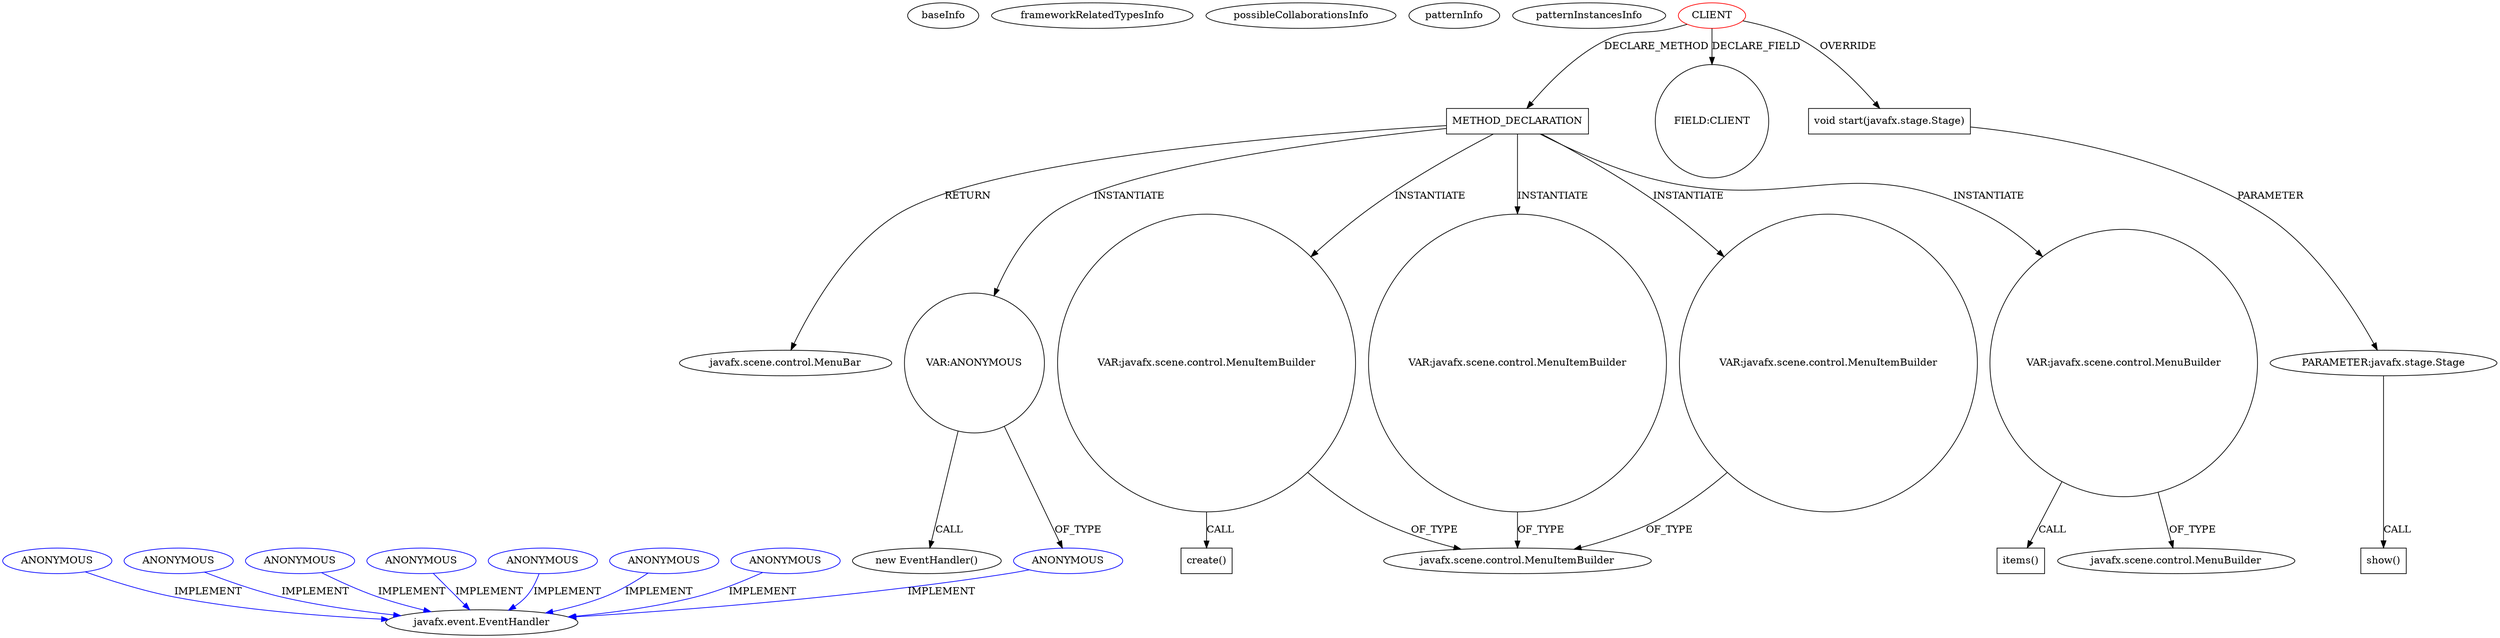 digraph {
baseInfo[graphId=3953,category="pattern",isAnonymous=false,possibleRelation=false]
frameworkRelatedTypesInfo[]
possibleCollaborationsInfo[]
patternInfo[frequency=2.0,patternRootClient=0]
patternInstancesInfo[0="JoshRobertson-BFSim~/JoshRobertson-BFSim/BFSim-master/src/simulator/FXLauncher.java~FXLauncher~715",1="KraiZeur-library~/KraiZeur-library/library-master/src/application/main/Main.java~Main~737"]
115[label="javafx.scene.control.MenuBuilder",vertexType="FRAMEWORK_CLASS_TYPE",isFrameworkType=false]
267[label="VAR:javafx.scene.control.MenuBuilder",vertexType="VARIABLE_EXPRESION",isFrameworkType=false,shape=circle]
268[label="items()",vertexType="INSIDE_CALL",isFrameworkType=false,shape=box]
37[label="METHOD_DECLARATION",vertexType="CLIENT_METHOD_DECLARATION",isFrameworkType=false,shape=box]
0[label="CLIENT",vertexType="ROOT_CLIENT_CLASS_DECLARATION",isFrameworkType=false,color=red]
38[label="javafx.scene.control.MenuBar",vertexType="FRAMEWORK_CLASS_TYPE",isFrameworkType=false]
261[label="VAR:ANONYMOUS",vertexType="VARIABLE_EXPRESION",isFrameworkType=false,shape=circle]
262[label="ANONYMOUS",vertexType="REFERENCE_ANONYMOUS_DECLARATION",isFrameworkType=false,color=blue]
260[label="new EventHandler()",vertexType="CONSTRUCTOR_CALL",isFrameworkType=false]
6[label="FIELD:CLIENT",vertexType="FIELD_DECLARATION",isFrameworkType=false,shape=circle]
9[label="void start(javafx.stage.Stage)",vertexType="OVERRIDING_METHOD_DECLARATION",isFrameworkType=false,shape=box]
10[label="PARAMETER:javafx.stage.Stage",vertexType="PARAMETER_DECLARATION",isFrameworkType=false]
13[label="show()",vertexType="INSIDE_CALL",isFrameworkType=false,shape=box]
98[label="javafx.event.EventHandler",vertexType="FRAMEWORK_INTERFACE_TYPE",isFrameworkType=false]
186[label="ANONYMOUS",vertexType="REFERENCE_ANONYMOUS_DECLARATION",isFrameworkType=false,color=blue]
141[label="ANONYMOUS",vertexType="REFERENCE_ANONYMOUS_DECLARATION",isFrameworkType=false,color=blue]
111[label="ANONYMOUS",vertexType="REFERENCE_ANONYMOUS_DECLARATION",isFrameworkType=false,color=blue]
97[label="ANONYMOUS",vertexType="REFERENCE_ANONYMOUS_DECLARATION",isFrameworkType=false,color=blue]
104[label="ANONYMOUS",vertexType="REFERENCE_ANONYMOUS_DECLARATION",isFrameworkType=false,color=blue]
224[label="ANONYMOUS",vertexType="REFERENCE_ANONYMOUS_DECLARATION",isFrameworkType=false,color=blue]
247[label="ANONYMOUS",vertexType="REFERENCE_ANONYMOUS_DECLARATION",isFrameworkType=false,color=blue]
252[label="VAR:javafx.scene.control.MenuItemBuilder",vertexType="VARIABLE_EXPRESION",isFrameworkType=false,shape=circle]
44[label="javafx.scene.control.MenuItemBuilder",vertexType="FRAMEWORK_CLASS_TYPE",isFrameworkType=false]
54[label="VAR:javafx.scene.control.MenuItemBuilder",vertexType="VARIABLE_EXPRESION",isFrameworkType=false,shape=circle]
150[label="create()",vertexType="INSIDE_CALL",isFrameworkType=false,shape=box]
235[label="VAR:javafx.scene.control.MenuItemBuilder",vertexType="VARIABLE_EXPRESION",isFrameworkType=false,shape=circle]
37->54[label="INSTANTIATE"]
261->260[label="CALL"]
10->13[label="CALL"]
252->44[label="OF_TYPE"]
261->262[label="OF_TYPE"]
111->98[label="IMPLEMENT",color=blue]
97->98[label="IMPLEMENT",color=blue]
104->98[label="IMPLEMENT",color=blue]
0->9[label="OVERRIDE"]
186->98[label="IMPLEMENT",color=blue]
141->98[label="IMPLEMENT",color=blue]
54->44[label="OF_TYPE"]
235->44[label="OF_TYPE"]
37->261[label="INSTANTIATE"]
37->235[label="INSTANTIATE"]
37->38[label="RETURN"]
247->98[label="IMPLEMENT",color=blue]
267->115[label="OF_TYPE"]
54->150[label="CALL"]
0->37[label="DECLARE_METHOD"]
267->268[label="CALL"]
262->98[label="IMPLEMENT",color=blue]
37->252[label="INSTANTIATE"]
0->6[label="DECLARE_FIELD"]
224->98[label="IMPLEMENT",color=blue]
9->10[label="PARAMETER"]
37->267[label="INSTANTIATE"]
}
